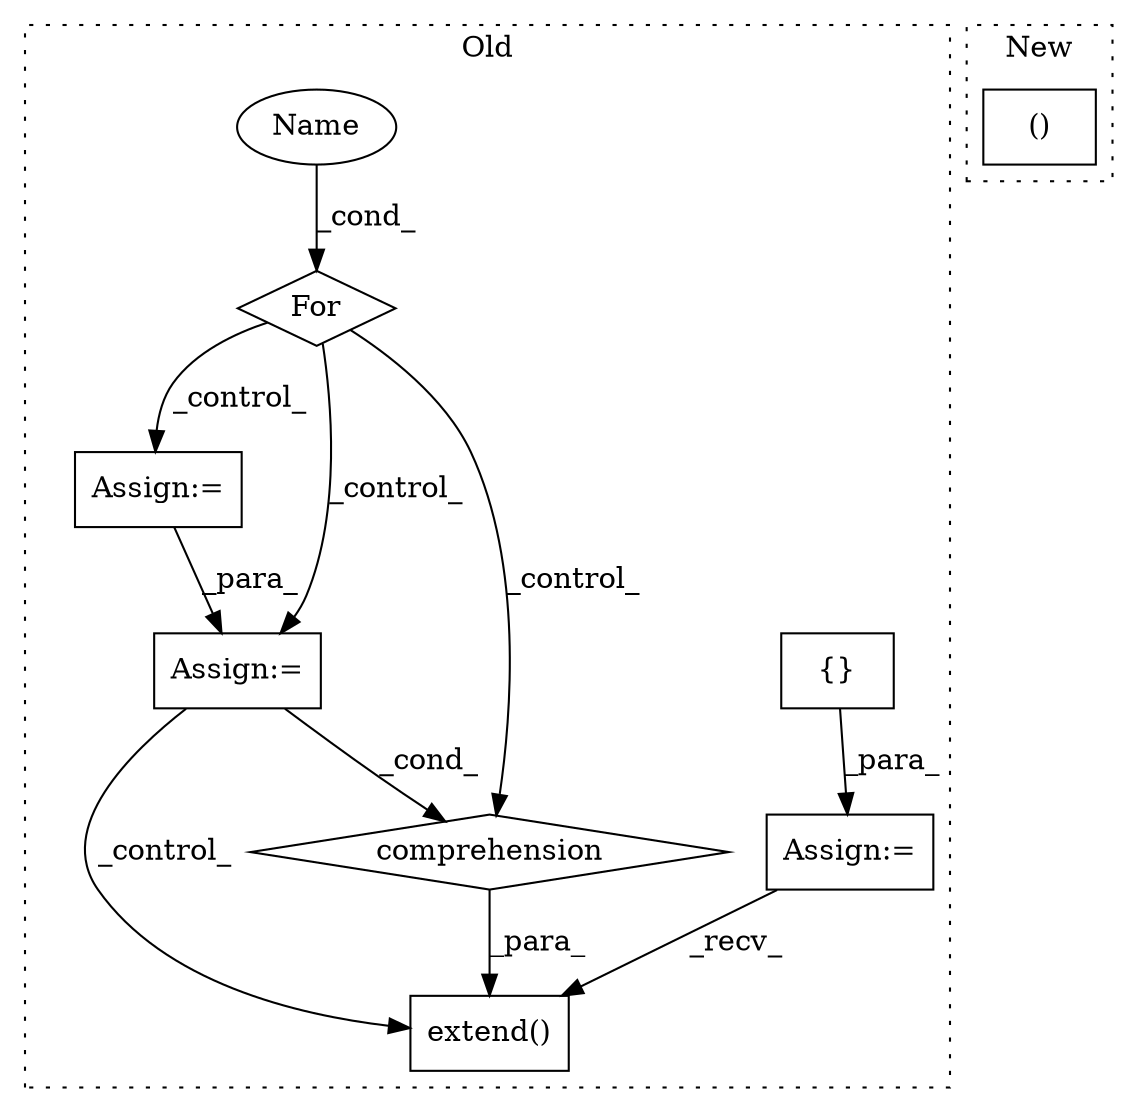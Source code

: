 digraph G {
subgraph cluster0 {
1 [label="extend()" a="75" s="1383,1444" l="12,1" shape="box"];
3 [label="{}" a="59" s="834,834" l="2,1" shape="box"];
4 [label="Assign:=" a="68" s="831" l="3" shape="box"];
5 [label="comprehension" a="45" s="1291" l="3" shape="diamond"];
6 [label="Name" a="87" s="868" l="1" shape="ellipse"];
7 [label="For" a="107" s="864,1015" l="4,6" shape="diamond"];
8 [label="Assign:=" a="68" s="1027" l="3" shape="box"];
9 [label="Assign:=" a="68" s="1104" l="3" shape="box"];
label = "Old";
style="dotted";
}
subgraph cluster1 {
2 [label="()" a="54" s="2871" l="8" shape="box"];
label = "New";
style="dotted";
}
3 -> 4 [label="_para_"];
4 -> 1 [label="_recv_"];
5 -> 1 [label="_para_"];
6 -> 7 [label="_cond_"];
7 -> 5 [label="_control_"];
7 -> 9 [label="_control_"];
7 -> 8 [label="_control_"];
8 -> 9 [label="_para_"];
9 -> 1 [label="_control_"];
9 -> 5 [label="_cond_"];
}